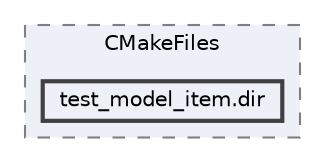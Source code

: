 digraph "/home/alexandros/Documents/PLT/V4/pokemon-championship/build/test/shared/CMakeFiles/test_model_item.dir"
{
 // LATEX_PDF_SIZE
  bgcolor="transparent";
  edge [fontname=Helvetica,fontsize=10,labelfontname=Helvetica,labelfontsize=10];
  node [fontname=Helvetica,fontsize=10,shape=box,height=0.2,width=0.4];
  compound=true
  subgraph clusterdir_d6cfa8016d5aa5882cd380bb6c38aa43 {
    graph [ bgcolor="#edf0f7", pencolor="grey50", label="CMakeFiles", fontname=Helvetica,fontsize=10 style="filled,dashed", URL="dir_d6cfa8016d5aa5882cd380bb6c38aa43.html",tooltip=""]
  dir_52981fd6ad287c193edcb697354d55f4 [label="test_model_item.dir", fillcolor="#edf0f7", color="grey25", style="filled,bold", URL="dir_52981fd6ad287c193edcb697354d55f4.html",tooltip=""];
  }
}
